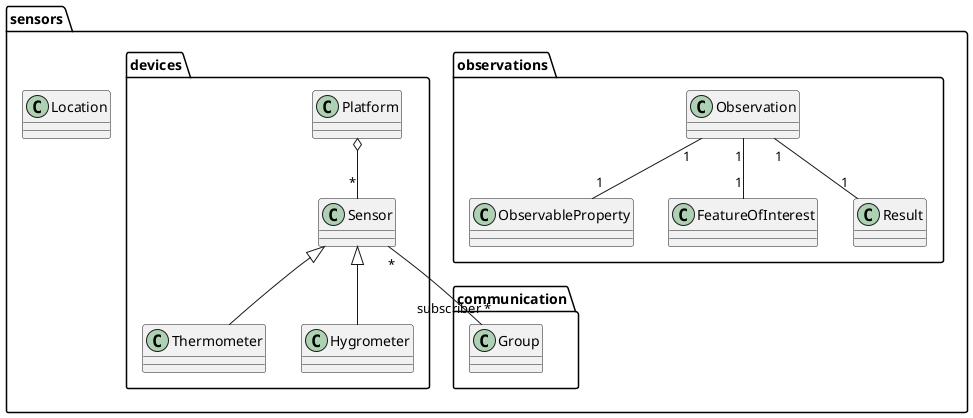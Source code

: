 @startuml
'https://plantuml.com/class-diagram

package sensors <<Folder>> {

 package observations <<Folder>> {
  class ObservableProperty
  class FeatureOfInterest
  class Result
  class Observation
 }

 package devices <<Folder>> {
  class Platform
  class Sensor
  class Thermometer
  class Hygrometer
 }

 package communication <<Folder>> {
  class Group
 }

class Location

}

Platform o-- "*" Sensor
Sensor <|-- Thermometer
Sensor <|-- Hygrometer

Observation "1" -- "1" Result
Observation "1" -- "1" FeatureOfInterest
Observation "1" -- "1" ObservableProperty

Sensor "*" -- "subscriber *" Group

@enduml